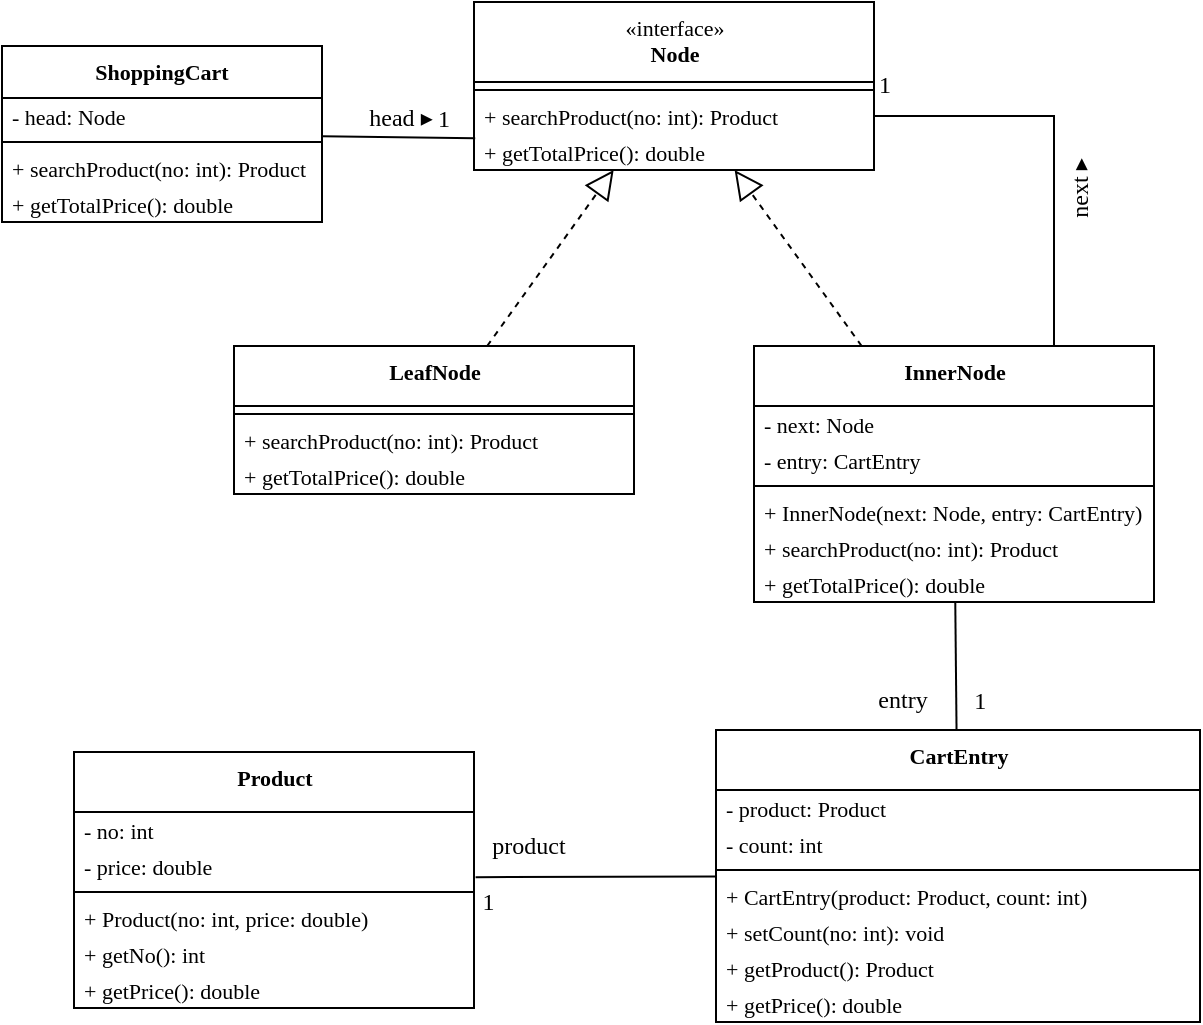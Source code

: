 <mxfile>
    <diagram id="rLTFirSggqk5s6QhS6uG" name="Page-1">
        <mxGraphModel dx="869" dy="532" grid="0" gridSize="10" guides="1" tooltips="1" connect="1" arrows="1" fold="1" page="1" pageScale="1" pageWidth="827" pageHeight="1169" math="0" shadow="0">
            <root>
                <mxCell id="0"/>
                <mxCell id="1" parent="0"/>
                <mxCell id="87" value="" style="endArrow=block;dashed=1;endFill=0;endSize=12;html=1;fontFamily=Alegreya Sans;fontSource=https%3A%2F%2Ffonts.googleapis.com%2Fcss%3Ffamily%3DAlegreya%2BSans;" parent="1" source="124" target="111" edge="1">
                    <mxGeometry width="160" relative="1" as="geometry">
                        <mxPoint x="303.02" y="255" as="sourcePoint"/>
                        <mxPoint x="316.5" y="187" as="targetPoint"/>
                    </mxGeometry>
                </mxCell>
                <mxCell id="88" value="" style="endArrow=block;dashed=1;endFill=0;endSize=12;html=1;fontFamily=Alegreya Sans;fontSource=https%3A%2F%2Ffonts.googleapis.com%2Fcss%3Ffamily%3DAlegreya%2BSans;" parent="1" source="116" target="111" edge="1">
                    <mxGeometry width="160" relative="1" as="geometry">
                        <mxPoint x="490" y="257" as="sourcePoint"/>
                        <mxPoint x="371.5" y="187" as="targetPoint"/>
                    </mxGeometry>
                </mxCell>
                <mxCell id="89" value="" style="endArrow=none;shadow=0;strokeWidth=1;rounded=0;endFill=0;elbow=vertical;entryX=1;entryY=0.5;entryDx=0;entryDy=0;exitX=0.75;exitY=0;exitDx=0;exitDy=0;" parent="1" source="116" edge="1">
                    <mxGeometry x="0.5" y="41" relative="1" as="geometry">
                        <mxPoint x="517.5" y="257" as="sourcePoint"/>
                        <mxPoint x="515" y="152" as="targetPoint"/>
                        <mxPoint x="-40" y="32" as="offset"/>
                        <Array as="points">
                            <mxPoint x="605" y="152"/>
                        </Array>
                    </mxGeometry>
                </mxCell>
                <mxCell id="90" value="1" style="resizable=0;align=right;verticalAlign=bottom;labelBackgroundColor=none;fontSize=12;fontFamily=Alegreya;spacingBottom=2;" parent="89" connectable="0" vertex="1">
                    <mxGeometry x="1" relative="1" as="geometry">
                        <mxPoint x="10" y="-5" as="offset"/>
                    </mxGeometry>
                </mxCell>
                <mxCell id="91" value="next&amp;nbsp;&lt;span style=&quot;text-align: left;&quot;&gt;▸&lt;/span&gt;" style="text;html=1;resizable=0;points=[];;align=center;verticalAlign=middle;labelBackgroundColor=none;rounded=0;shadow=0;strokeWidth=1;fontSize=12;fontFamily=Alegreya;rotation=-90;" parent="89" vertex="1" connectable="0">
                    <mxGeometry relative="1" as="geometry">
                        <mxPoint x="13" y="24" as="offset"/>
                    </mxGeometry>
                </mxCell>
                <mxCell id="92" value="" style="endArrow=none;shadow=0;strokeWidth=1;rounded=0;endFill=0;elbow=vertical;entryX=0.003;entryY=0.12;entryDx=0;entryDy=0;entryPerimeter=0;" parent="1" source="106" edge="1">
                    <mxGeometry x="0.5" y="41" relative="1" as="geometry">
                        <mxPoint x="235" y="162.0" as="sourcePoint"/>
                        <mxPoint x="315.6" y="163.16" as="targetPoint"/>
                        <mxPoint x="-40" y="32" as="offset"/>
                    </mxGeometry>
                </mxCell>
                <mxCell id="93" value="1" style="resizable=0;align=right;verticalAlign=bottom;labelBackgroundColor=none;fontSize=12;fontFamily=Alegreya;spacingBottom=2;" parent="92" connectable="0" vertex="1">
                    <mxGeometry x="1" relative="1" as="geometry">
                        <mxPoint x="-11" y="1" as="offset"/>
                    </mxGeometry>
                </mxCell>
                <mxCell id="94" value="head&amp;nbsp;&lt;span style=&quot;text-align: left;&quot;&gt;▸&lt;/span&gt;" style="text;html=1;resizable=0;points=[];;align=center;verticalAlign=middle;labelBackgroundColor=none;rounded=0;shadow=0;strokeWidth=1;fontSize=12;fontFamily=Alegreya;" parent="92" vertex="1" connectable="0">
                    <mxGeometry relative="1" as="geometry">
                        <mxPoint y="-10" as="offset"/>
                    </mxGeometry>
                </mxCell>
                <mxCell id="106" value="ShoppingCart" style="swimlane;fontStyle=1;align=center;verticalAlign=top;childLayout=stackLayout;horizontal=1;startSize=26;horizontalStack=0;resizeParent=1;resizeParentMax=0;resizeLast=0;collapsible=1;marginBottom=0;fontFamily=Alegreya Sans;fontSize=11;fontSource=https%3A%2F%2Ffonts.googleapis.com%2Fcss%3Ffamily%3DAlegreya%2BSans;" parent="1" vertex="1">
                    <mxGeometry x="79" y="117" width="160" height="88" as="geometry">
                        <mxRectangle x="850" y="510" width="80" height="30" as="alternateBounds"/>
                    </mxGeometry>
                </mxCell>
                <mxCell id="107" value="- head: Node" style="text;strokeColor=none;fillColor=none;align=left;verticalAlign=middle;spacingLeft=3;spacingRight=4;overflow=hidden;rotatable=0;points=[[0,0.5],[1,0.5]];portConstraint=eastwest;fontFamily=Alegreya;fontSize=11;fontStyle=0;imageWidth=24;imageHeight=24;comic=0;imageAspect=0;" parent="106" vertex="1">
                    <mxGeometry y="26" width="160" height="18" as="geometry"/>
                </mxCell>
                <mxCell id="108" value="" style="line;strokeWidth=1;fillColor=none;align=left;verticalAlign=middle;spacingTop=-1;spacingLeft=3;spacingRight=3;rotatable=0;labelPosition=right;points=[];portConstraint=eastwest;strokeColor=inherit;fontFamily=Alegreya;fontSize=11;" parent="106" vertex="1">
                    <mxGeometry y="44" width="160" height="8" as="geometry"/>
                </mxCell>
                <mxCell id="110" value="+ searchProduct(no: int): Product" style="text;strokeColor=none;fillColor=none;align=left;verticalAlign=middle;spacingLeft=3;spacingRight=4;overflow=hidden;rotatable=0;points=[[0,0.5],[1,0.5]];portConstraint=eastwest;fontFamily=Alegreya;fontSize=11;fontStyle=0;imageWidth=24;imageHeight=24;comic=0;imageAspect=0;" parent="106" vertex="1">
                    <mxGeometry y="52" width="160" height="18" as="geometry"/>
                </mxCell>
                <mxCell id="109" value="+ getTotalPrice(): double" style="text;strokeColor=none;fillColor=none;align=left;verticalAlign=middle;spacingLeft=3;spacingRight=4;overflow=hidden;rotatable=0;points=[[0,0.5],[1,0.5]];portConstraint=eastwest;fontFamily=Alegreya;fontSize=11;fontStyle=0;imageWidth=24;imageHeight=24;comic=0;imageAspect=0;" parent="106" vertex="1">
                    <mxGeometry y="70" width="160" height="18" as="geometry"/>
                </mxCell>
                <mxCell id="111" value="«interface»&lt;br&gt;&lt;b&gt;Node&lt;/b&gt;" style="swimlane;fontStyle=0;align=center;verticalAlign=top;childLayout=stackLayout;horizontal=1;startSize=40;horizontalStack=0;resizeParent=1;resizeParentMax=0;resizeLast=0;collapsible=1;marginBottom=0;fontFamily=Alegreya Sans;fontSize=11;fontSource=https%3A%2F%2Ffonts.googleapis.com%2Fcss%3Ffamily%3DAlegreya%2BSans;html=1;" parent="1" vertex="1">
                    <mxGeometry x="315" y="95" width="200" height="84" as="geometry">
                        <mxRectangle x="850" y="510" width="80" height="30" as="alternateBounds"/>
                    </mxGeometry>
                </mxCell>
                <mxCell id="112" value="" style="line;strokeWidth=1;fillColor=none;align=left;verticalAlign=middle;spacingTop=-1;spacingLeft=3;spacingRight=3;rotatable=0;labelPosition=right;points=[];portConstraint=eastwest;strokeColor=inherit;fontFamily=Alegreya;fontSize=11;" parent="111" vertex="1">
                    <mxGeometry y="40" width="200" height="8" as="geometry"/>
                </mxCell>
                <mxCell id="130" value="+ searchProduct(no: int): Product" style="text;strokeColor=none;fillColor=none;align=left;verticalAlign=middle;spacingLeft=3;spacingRight=4;overflow=hidden;rotatable=0;points=[[0,0.5],[1,0.5]];portConstraint=eastwest;fontFamily=Alegreya;fontSize=11;fontStyle=0;imageWidth=24;imageHeight=24;comic=0;imageAspect=0;" parent="111" vertex="1">
                    <mxGeometry y="48" width="200" height="18" as="geometry"/>
                </mxCell>
                <mxCell id="129" value="+ getTotalPrice(): double" style="text;strokeColor=none;fillColor=none;align=left;verticalAlign=middle;spacingLeft=3;spacingRight=4;overflow=hidden;rotatable=0;points=[[0,0.5],[1,0.5]];portConstraint=eastwest;fontFamily=Alegreya;fontSize=11;fontStyle=0;imageWidth=24;imageHeight=24;comic=0;imageAspect=0;" parent="111" vertex="1">
                    <mxGeometry y="66" width="200" height="18" as="geometry"/>
                </mxCell>
                <mxCell id="116" value="&lt;b&gt;InnerNode&lt;/b&gt;" style="swimlane;fontStyle=0;align=center;verticalAlign=top;childLayout=stackLayout;horizontal=1;startSize=30;horizontalStack=0;resizeParent=1;resizeParentMax=0;resizeLast=0;collapsible=1;marginBottom=0;fontFamily=Alegreya Sans;fontSize=11;fontSource=https%3A%2F%2Ffonts.googleapis.com%2Fcss%3Ffamily%3DAlegreya%2BSans;html=1;" parent="1" vertex="1">
                    <mxGeometry x="455" y="267" width="200" height="128" as="geometry">
                        <mxRectangle x="850" y="510" width="80" height="30" as="alternateBounds"/>
                    </mxGeometry>
                </mxCell>
                <mxCell id="117" value="- next: Node" style="text;strokeColor=none;fillColor=none;align=left;verticalAlign=middle;spacingLeft=3;spacingRight=4;overflow=hidden;rotatable=0;points=[[0,0.5],[1,0.5]];portConstraint=eastwest;fontFamily=Alegreya;fontSize=11;fontStyle=0;imageWidth=24;imageHeight=24;comic=0;imageAspect=0;" parent="116" vertex="1">
                    <mxGeometry y="30" width="200" height="18" as="geometry"/>
                </mxCell>
                <mxCell id="118" value="- entry: CartEntry" style="text;strokeColor=none;fillColor=none;align=left;verticalAlign=middle;spacingLeft=3;spacingRight=4;overflow=hidden;rotatable=0;points=[[0,0.5],[1,0.5]];portConstraint=eastwest;fontFamily=Alegreya;fontSize=11;fontStyle=0;imageWidth=24;imageHeight=24;comic=0;imageAspect=0;" parent="116" vertex="1">
                    <mxGeometry y="48" width="200" height="18" as="geometry"/>
                </mxCell>
                <mxCell id="119" value="" style="line;strokeWidth=1;fillColor=none;align=left;verticalAlign=middle;spacingTop=-1;spacingLeft=3;spacingRight=3;rotatable=0;labelPosition=right;points=[];portConstraint=eastwest;strokeColor=inherit;fontFamily=Alegreya;fontSize=11;" parent="116" vertex="1">
                    <mxGeometry y="66" width="200" height="8" as="geometry"/>
                </mxCell>
                <mxCell id="120" value="+ InnerNode(next: Node, entry: CartEntry)" style="text;strokeColor=none;fillColor=none;align=left;verticalAlign=middle;spacingLeft=3;spacingRight=4;overflow=hidden;rotatable=0;points=[[0,0.5],[1,0.5]];portConstraint=eastwest;fontFamily=Alegreya;fontSize=11;fontStyle=0;imageWidth=24;imageHeight=24;comic=0;imageAspect=0;" parent="116" vertex="1">
                    <mxGeometry y="74" width="200" height="18" as="geometry"/>
                </mxCell>
                <mxCell id="133" value="+ searchProduct(no: int): Product" style="text;strokeColor=none;fillColor=none;align=left;verticalAlign=middle;spacingLeft=3;spacingRight=4;overflow=hidden;rotatable=0;points=[[0,0.5],[1,0.5]];portConstraint=eastwest;fontFamily=Alegreya;fontSize=11;fontStyle=0;imageWidth=24;imageHeight=24;comic=0;imageAspect=0;" parent="116" vertex="1">
                    <mxGeometry y="92" width="200" height="18" as="geometry"/>
                </mxCell>
                <mxCell id="134" value="+ getTotalPrice(): double" style="text;strokeColor=none;fillColor=none;align=left;verticalAlign=middle;spacingLeft=3;spacingRight=4;overflow=hidden;rotatable=0;points=[[0,0.5],[1,0.5]];portConstraint=eastwest;fontFamily=Alegreya;fontSize=11;fontStyle=0;imageWidth=24;imageHeight=24;comic=0;imageAspect=0;" parent="116" vertex="1">
                    <mxGeometry y="110" width="200" height="18" as="geometry"/>
                </mxCell>
                <mxCell id="124" value="&lt;span style=&quot;font-weight: 700;&quot;&gt;LeafNode&lt;/span&gt;" style="swimlane;fontStyle=0;align=center;verticalAlign=top;childLayout=stackLayout;horizontal=1;startSize=30;horizontalStack=0;resizeParent=1;resizeParentMax=0;resizeLast=0;collapsible=1;marginBottom=0;fontFamily=Alegreya Sans;fontSize=11;fontSource=https%3A%2F%2Ffonts.googleapis.com%2Fcss%3Ffamily%3DAlegreya%2BSans;html=1;" parent="1" vertex="1">
                    <mxGeometry x="195" y="267" width="200" height="74" as="geometry">
                        <mxRectangle x="850" y="510" width="80" height="30" as="alternateBounds"/>
                    </mxGeometry>
                </mxCell>
                <mxCell id="125" value="" style="line;strokeWidth=1;fillColor=none;align=left;verticalAlign=middle;spacingTop=-1;spacingLeft=3;spacingRight=3;rotatable=0;labelPosition=right;points=[];portConstraint=eastwest;strokeColor=inherit;fontFamily=Alegreya;fontSize=11;" parent="124" vertex="1">
                    <mxGeometry y="30" width="200" height="8" as="geometry"/>
                </mxCell>
                <mxCell id="132" value="+ searchProduct(no: int): Product" style="text;strokeColor=none;fillColor=none;align=left;verticalAlign=middle;spacingLeft=3;spacingRight=4;overflow=hidden;rotatable=0;points=[[0,0.5],[1,0.5]];portConstraint=eastwest;fontFamily=Alegreya;fontSize=11;fontStyle=0;imageWidth=24;imageHeight=24;comic=0;imageAspect=0;" parent="124" vertex="1">
                    <mxGeometry y="38" width="200" height="18" as="geometry"/>
                </mxCell>
                <mxCell id="131" value="+ getTotalPrice(): double" style="text;strokeColor=none;fillColor=none;align=left;verticalAlign=middle;spacingLeft=3;spacingRight=4;overflow=hidden;rotatable=0;points=[[0,0.5],[1,0.5]];portConstraint=eastwest;fontFamily=Alegreya;fontSize=11;fontStyle=0;imageWidth=24;imageHeight=24;comic=0;imageAspect=0;" parent="124" vertex="1">
                    <mxGeometry y="56" width="200" height="18" as="geometry"/>
                </mxCell>
                <mxCell id="143" value="&lt;b&gt;Product&lt;/b&gt;" style="swimlane;fontStyle=0;align=center;verticalAlign=top;childLayout=stackLayout;horizontal=1;startSize=30;horizontalStack=0;resizeParent=1;resizeParentMax=0;resizeLast=0;collapsible=1;marginBottom=0;fontFamily=Alegreya Sans;fontSize=11;fontSource=https%3A%2F%2Ffonts.googleapis.com%2Fcss%3Ffamily%3DAlegreya%2BSans;html=1;" parent="1" vertex="1">
                    <mxGeometry x="115" y="470" width="200" height="128" as="geometry">
                        <mxRectangle x="850" y="510" width="80" height="30" as="alternateBounds"/>
                    </mxGeometry>
                </mxCell>
                <mxCell id="144" value="- no: int" style="text;strokeColor=none;fillColor=none;align=left;verticalAlign=middle;spacingLeft=3;spacingRight=4;overflow=hidden;rotatable=0;points=[[0,0.5],[1,0.5]];portConstraint=eastwest;fontFamily=Alegreya;fontSize=11;fontStyle=0;imageWidth=24;imageHeight=24;comic=0;imageAspect=0;" parent="143" vertex="1">
                    <mxGeometry y="30" width="200" height="18" as="geometry"/>
                </mxCell>
                <mxCell id="145" value="- price: double" style="text;strokeColor=none;fillColor=none;align=left;verticalAlign=middle;spacingLeft=3;spacingRight=4;overflow=hidden;rotatable=0;points=[[0,0.5],[1,0.5]];portConstraint=eastwest;fontFamily=Alegreya;fontSize=11;fontStyle=0;imageWidth=24;imageHeight=24;comic=0;imageAspect=0;" parent="143" vertex="1">
                    <mxGeometry y="48" width="200" height="18" as="geometry"/>
                </mxCell>
                <mxCell id="146" value="" style="line;strokeWidth=1;fillColor=none;align=left;verticalAlign=middle;spacingTop=-1;spacingLeft=3;spacingRight=3;rotatable=0;labelPosition=right;points=[];portConstraint=eastwest;strokeColor=inherit;fontFamily=Alegreya;fontSize=11;" parent="143" vertex="1">
                    <mxGeometry y="66" width="200" height="8" as="geometry"/>
                </mxCell>
                <mxCell id="147" value="+ Product(no: int, price: double)" style="text;strokeColor=none;fillColor=none;align=left;verticalAlign=middle;spacingLeft=3;spacingRight=4;overflow=hidden;rotatable=0;points=[[0,0.5],[1,0.5]];portConstraint=eastwest;fontFamily=Alegreya;fontSize=11;fontStyle=0;imageWidth=24;imageHeight=24;comic=0;imageAspect=0;" parent="143" vertex="1">
                    <mxGeometry y="74" width="200" height="18" as="geometry"/>
                </mxCell>
                <mxCell id="148" value="+ getNo(): int" style="text;strokeColor=none;fillColor=none;align=left;verticalAlign=middle;spacingLeft=3;spacingRight=4;overflow=hidden;rotatable=0;points=[[0,0.5],[1,0.5]];portConstraint=eastwest;fontFamily=Alegreya;fontSize=11;fontStyle=0;imageWidth=24;imageHeight=24;comic=0;imageAspect=0;" parent="143" vertex="1">
                    <mxGeometry y="92" width="200" height="18" as="geometry"/>
                </mxCell>
                <mxCell id="149" value="+ getPrice(): double" style="text;strokeColor=none;fillColor=none;align=left;verticalAlign=middle;spacingLeft=3;spacingRight=4;overflow=hidden;rotatable=0;points=[[0,0.5],[1,0.5]];portConstraint=eastwest;fontFamily=Alegreya;fontSize=11;fontStyle=0;imageWidth=24;imageHeight=24;comic=0;imageAspect=0;" parent="143" vertex="1">
                    <mxGeometry y="110" width="200" height="18" as="geometry"/>
                </mxCell>
                <mxCell id="150" value="&lt;b&gt;CartEntry&lt;/b&gt;" style="swimlane;fontStyle=0;align=center;verticalAlign=top;childLayout=stackLayout;horizontal=1;startSize=30;horizontalStack=0;resizeParent=1;resizeParentMax=0;resizeLast=0;collapsible=1;marginBottom=0;fontFamily=Alegreya Sans;fontSize=11;fontSource=https%3A%2F%2Ffonts.googleapis.com%2Fcss%3Ffamily%3DAlegreya%2BSans;html=1;" parent="1" vertex="1">
                    <mxGeometry x="436" y="459" width="242" height="146" as="geometry">
                        <mxRectangle x="850" y="510" width="80" height="30" as="alternateBounds"/>
                    </mxGeometry>
                </mxCell>
                <mxCell id="151" value="- product: Product" style="text;strokeColor=none;fillColor=none;align=left;verticalAlign=middle;spacingLeft=3;spacingRight=4;overflow=hidden;rotatable=0;points=[[0,0.5],[1,0.5]];portConstraint=eastwest;fontFamily=Alegreya;fontSize=11;fontStyle=0;imageWidth=24;imageHeight=24;comic=0;imageAspect=0;" parent="150" vertex="1">
                    <mxGeometry y="30" width="242" height="18" as="geometry"/>
                </mxCell>
                <mxCell id="152" value="- count: int" style="text;strokeColor=none;fillColor=none;align=left;verticalAlign=middle;spacingLeft=3;spacingRight=4;overflow=hidden;rotatable=0;points=[[0,0.5],[1,0.5]];portConstraint=eastwest;fontFamily=Alegreya;fontSize=11;fontStyle=0;imageWidth=24;imageHeight=24;comic=0;imageAspect=0;" parent="150" vertex="1">
                    <mxGeometry y="48" width="242" height="18" as="geometry"/>
                </mxCell>
                <mxCell id="153" value="" style="line;strokeWidth=1;fillColor=none;align=left;verticalAlign=middle;spacingTop=-1;spacingLeft=3;spacingRight=3;rotatable=0;labelPosition=right;points=[];portConstraint=eastwest;strokeColor=inherit;fontFamily=Alegreya;fontSize=11;" parent="150" vertex="1">
                    <mxGeometry y="66" width="242" height="8" as="geometry"/>
                </mxCell>
                <mxCell id="154" value="+ CartEntry(product: Product, count: int)" style="text;strokeColor=none;fillColor=none;align=left;verticalAlign=middle;spacingLeft=3;spacingRight=4;overflow=hidden;rotatable=0;points=[[0,0.5],[1,0.5]];portConstraint=eastwest;fontFamily=Alegreya;fontSize=11;fontStyle=0;imageWidth=24;imageHeight=24;comic=0;imageAspect=0;" parent="150" vertex="1">
                    <mxGeometry y="74" width="242" height="18" as="geometry"/>
                </mxCell>
                <mxCell id="155" value="+ setCount(no: int): void" style="text;strokeColor=none;fillColor=none;align=left;verticalAlign=middle;spacingLeft=3;spacingRight=4;overflow=hidden;rotatable=0;points=[[0,0.5],[1,0.5]];portConstraint=eastwest;fontFamily=Alegreya;fontSize=11;fontStyle=0;imageWidth=24;imageHeight=24;comic=0;imageAspect=0;" parent="150" vertex="1">
                    <mxGeometry y="92" width="242" height="18" as="geometry"/>
                </mxCell>
                <mxCell id="156" value="+ getProduct(): Product" style="text;strokeColor=none;fillColor=none;align=left;verticalAlign=middle;spacingLeft=3;spacingRight=4;overflow=hidden;rotatable=0;points=[[0,0.5],[1,0.5]];portConstraint=eastwest;fontFamily=Alegreya;fontSize=11;fontStyle=0;imageWidth=24;imageHeight=24;comic=0;imageAspect=0;" parent="150" vertex="1">
                    <mxGeometry y="110" width="242" height="18" as="geometry"/>
                </mxCell>
                <mxCell id="157" value="+ getPrice(): double" style="text;strokeColor=none;fillColor=none;align=left;verticalAlign=middle;spacingLeft=3;spacingRight=4;overflow=hidden;rotatable=0;points=[[0,0.5],[1,0.5]];portConstraint=eastwest;fontFamily=Alegreya;fontSize=11;fontStyle=0;imageWidth=24;imageHeight=24;comic=0;imageAspect=0;" parent="150" vertex="1">
                    <mxGeometry y="128" width="242" height="18" as="geometry"/>
                </mxCell>
                <mxCell id="158" value="" style="endArrow=none;shadow=0;strokeWidth=1;rounded=0;endFill=0;elbow=vertical;exitX=1.004;exitY=0.81;exitDx=0;exitDy=0;exitPerimeter=0;" parent="1" source="145" target="150" edge="1">
                    <mxGeometry x="0.5" y="41" relative="1" as="geometry">
                        <mxPoint x="302.7" y="513.473" as="sourcePoint"/>
                        <mxPoint x="379.3" y="514.53" as="targetPoint"/>
                        <mxPoint x="-40" y="32" as="offset"/>
                    </mxGeometry>
                </mxCell>
                <mxCell id="159" value="1" style="resizable=0;align=right;verticalAlign=bottom;labelBackgroundColor=none;fontSize=12;fontFamily=Alegreya;spacingBottom=2;" parent="158" connectable="0" vertex="1">
                    <mxGeometry x="1" relative="1" as="geometry">
                        <mxPoint x="-109" y="23" as="offset"/>
                    </mxGeometry>
                </mxCell>
                <mxCell id="160" value="product" style="text;html=1;resizable=0;points=[];;align=center;verticalAlign=middle;labelBackgroundColor=none;rounded=0;shadow=0;strokeWidth=1;fontSize=12;fontFamily=Alegreya;" parent="158" vertex="1" connectable="0">
                    <mxGeometry relative="1" as="geometry">
                        <mxPoint x="-34" y="-16" as="offset"/>
                    </mxGeometry>
                </mxCell>
                <mxCell id="161" value="" style="endArrow=none;shadow=0;strokeWidth=1;rounded=0;endFill=0;elbow=vertical;" parent="1" source="150" target="116" edge="1">
                    <mxGeometry x="0.5" y="41" relative="1" as="geometry">
                        <mxPoint x="300.8" y="522.58" as="sourcePoint"/>
                        <mxPoint x="424" y="525.314" as="targetPoint"/>
                        <mxPoint x="-40" y="32" as="offset"/>
                    </mxGeometry>
                </mxCell>
                <mxCell id="162" value="1" style="resizable=0;align=right;verticalAlign=bottom;labelBackgroundColor=none;fontSize=12;fontFamily=Alegreya;spacingBottom=2;" parent="161" connectable="0" vertex="1">
                    <mxGeometry x="1" relative="1" as="geometry">
                        <mxPoint x="17" y="60" as="offset"/>
                    </mxGeometry>
                </mxCell>
                <mxCell id="163" value="entry" style="text;html=1;resizable=0;points=[];;align=center;verticalAlign=middle;labelBackgroundColor=none;rounded=0;shadow=0;strokeWidth=1;fontSize=12;fontFamily=Alegreya;" parent="161" vertex="1" connectable="0">
                    <mxGeometry relative="1" as="geometry">
                        <mxPoint x="-27" y="17" as="offset"/>
                    </mxGeometry>
                </mxCell>
            </root>
        </mxGraphModel>
    </diagram>
</mxfile>
